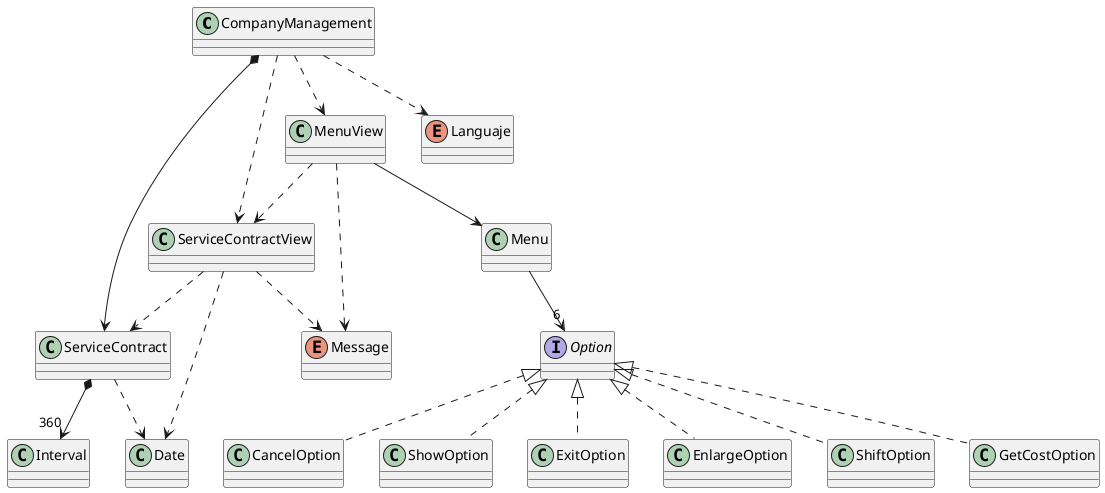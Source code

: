 @startuml
class CompanyManagement
class ServiceContract
class ServiceContractView
class MenuView
class Menu
class CancelOption
class ShowOption
class ExitOption
class EnlargeOption
class ShiftOption
class GetCostOption

class Date
class Interval
enum Message
enum Languaje

interface Option

CompanyManagement *--> ServiceContract
CompanyManagement ..> ServiceContractView
CompanyManagement ..> MenuView
CompanyManagement ..> Languaje

ServiceContractView ..> ServiceContract
ServiceContractView ..> Date
ServiceContractView ..> Message

ServiceContract ..> Date
ServiceContract *--> "360" Interval

MenuView --> Menu
MenuView ..> ServiceContractView
MenuView ..> Message

Menu -->"6" Option
' Menu --> CancelOption
' Menu --> EnlargeOption
' Menu --> ExitOption
' Menu --> GetCostOption
' Menu --> ShiftOption
' Menu --> ShowOption

' CancelOption ..> ServiceContractView
' EnlargeOption ..> ServiceContractView
' ExitOption ..> ServiceContractView
' GetCostOption ..> ServiceContractView
' ShiftOption ..> ServiceContractView
' ShowOption ..> ServiceContractView

Option <|.. CancelOption
Option <|.. EnlargeOption
Option <|.. ExitOption
Option <|.. GetCostOption
Option <|.. ShiftOption
Option <|.. ShowOption

@enduml
